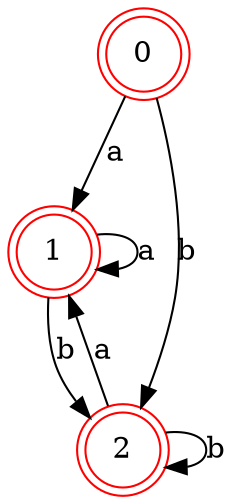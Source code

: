 digraph {
	0 [label="0" color=red shape=doublecircle]
	1 [label="1" color=red shape=doublecircle]
	2 [label="2" color=red shape=doublecircle]
	0 -> 1 [label="a"]
	0 -> 2 [label="b"]
	1 -> 1 [label="a"]
	1 -> 2 [label="b"]
	2 -> 1 [label="a"]
	2 -> 2 [label="b"]
}